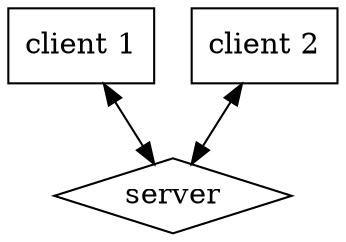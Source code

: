 // Licensed under the Apache License. See footer for details

digraph {

  client1 [shape=box label="client 1"]
  client2 [shape=box label="client 2"]
  server  [shape=diamond]

  client1 -> server [dir=both]
  client2 -> server [dir=both]

  subgraph {
    rank = same; client1; client2;
  }

}

//------------------------------------------------------------------------------
// Licensed under the Apache License, Version 2.0 (the "License");
// you may not use this file except in compliance with the License.
// You may obtain a copy of the License at
//
//    http://www.apache.org/licenses/LICENSE-2.0
//
// Unless required by applicable law or agreed to in writing, software
// distributed under the License is distributed on an "AS IS" BASIS,
// WITHOUT WARRANTIES OR CONDITIONS OF ANY KIND, either express or implied.
// See the License for the specific language governing permissions and
// limitations under the License.
//------------------------------------------------------------------------------
